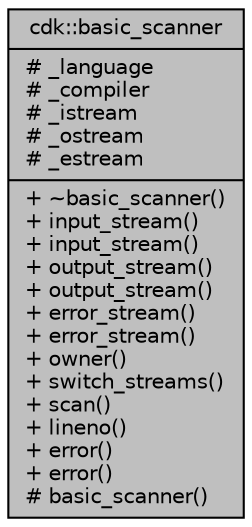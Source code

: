digraph "cdk::basic_scanner"
{
  edge [fontname="Helvetica",fontsize="10",labelfontname="Helvetica",labelfontsize="10"];
  node [fontname="Helvetica",fontsize="10",shape=record];
  Node2 [label="{cdk::basic_scanner\n|# _language\l# _compiler\l# _istream\l# _ostream\l# _estream\l|+ ~basic_scanner()\l+ input_stream()\l+ input_stream()\l+ output_stream()\l+ output_stream()\l+ error_stream()\l+ error_stream()\l+ owner()\l+ switch_streams()\l+ scan()\l+ lineno()\l+ error()\l+ error()\l# basic_scanner()\l}",height=0.2,width=0.4,color="black", fillcolor="grey75", style="filled", fontcolor="black"];
}
